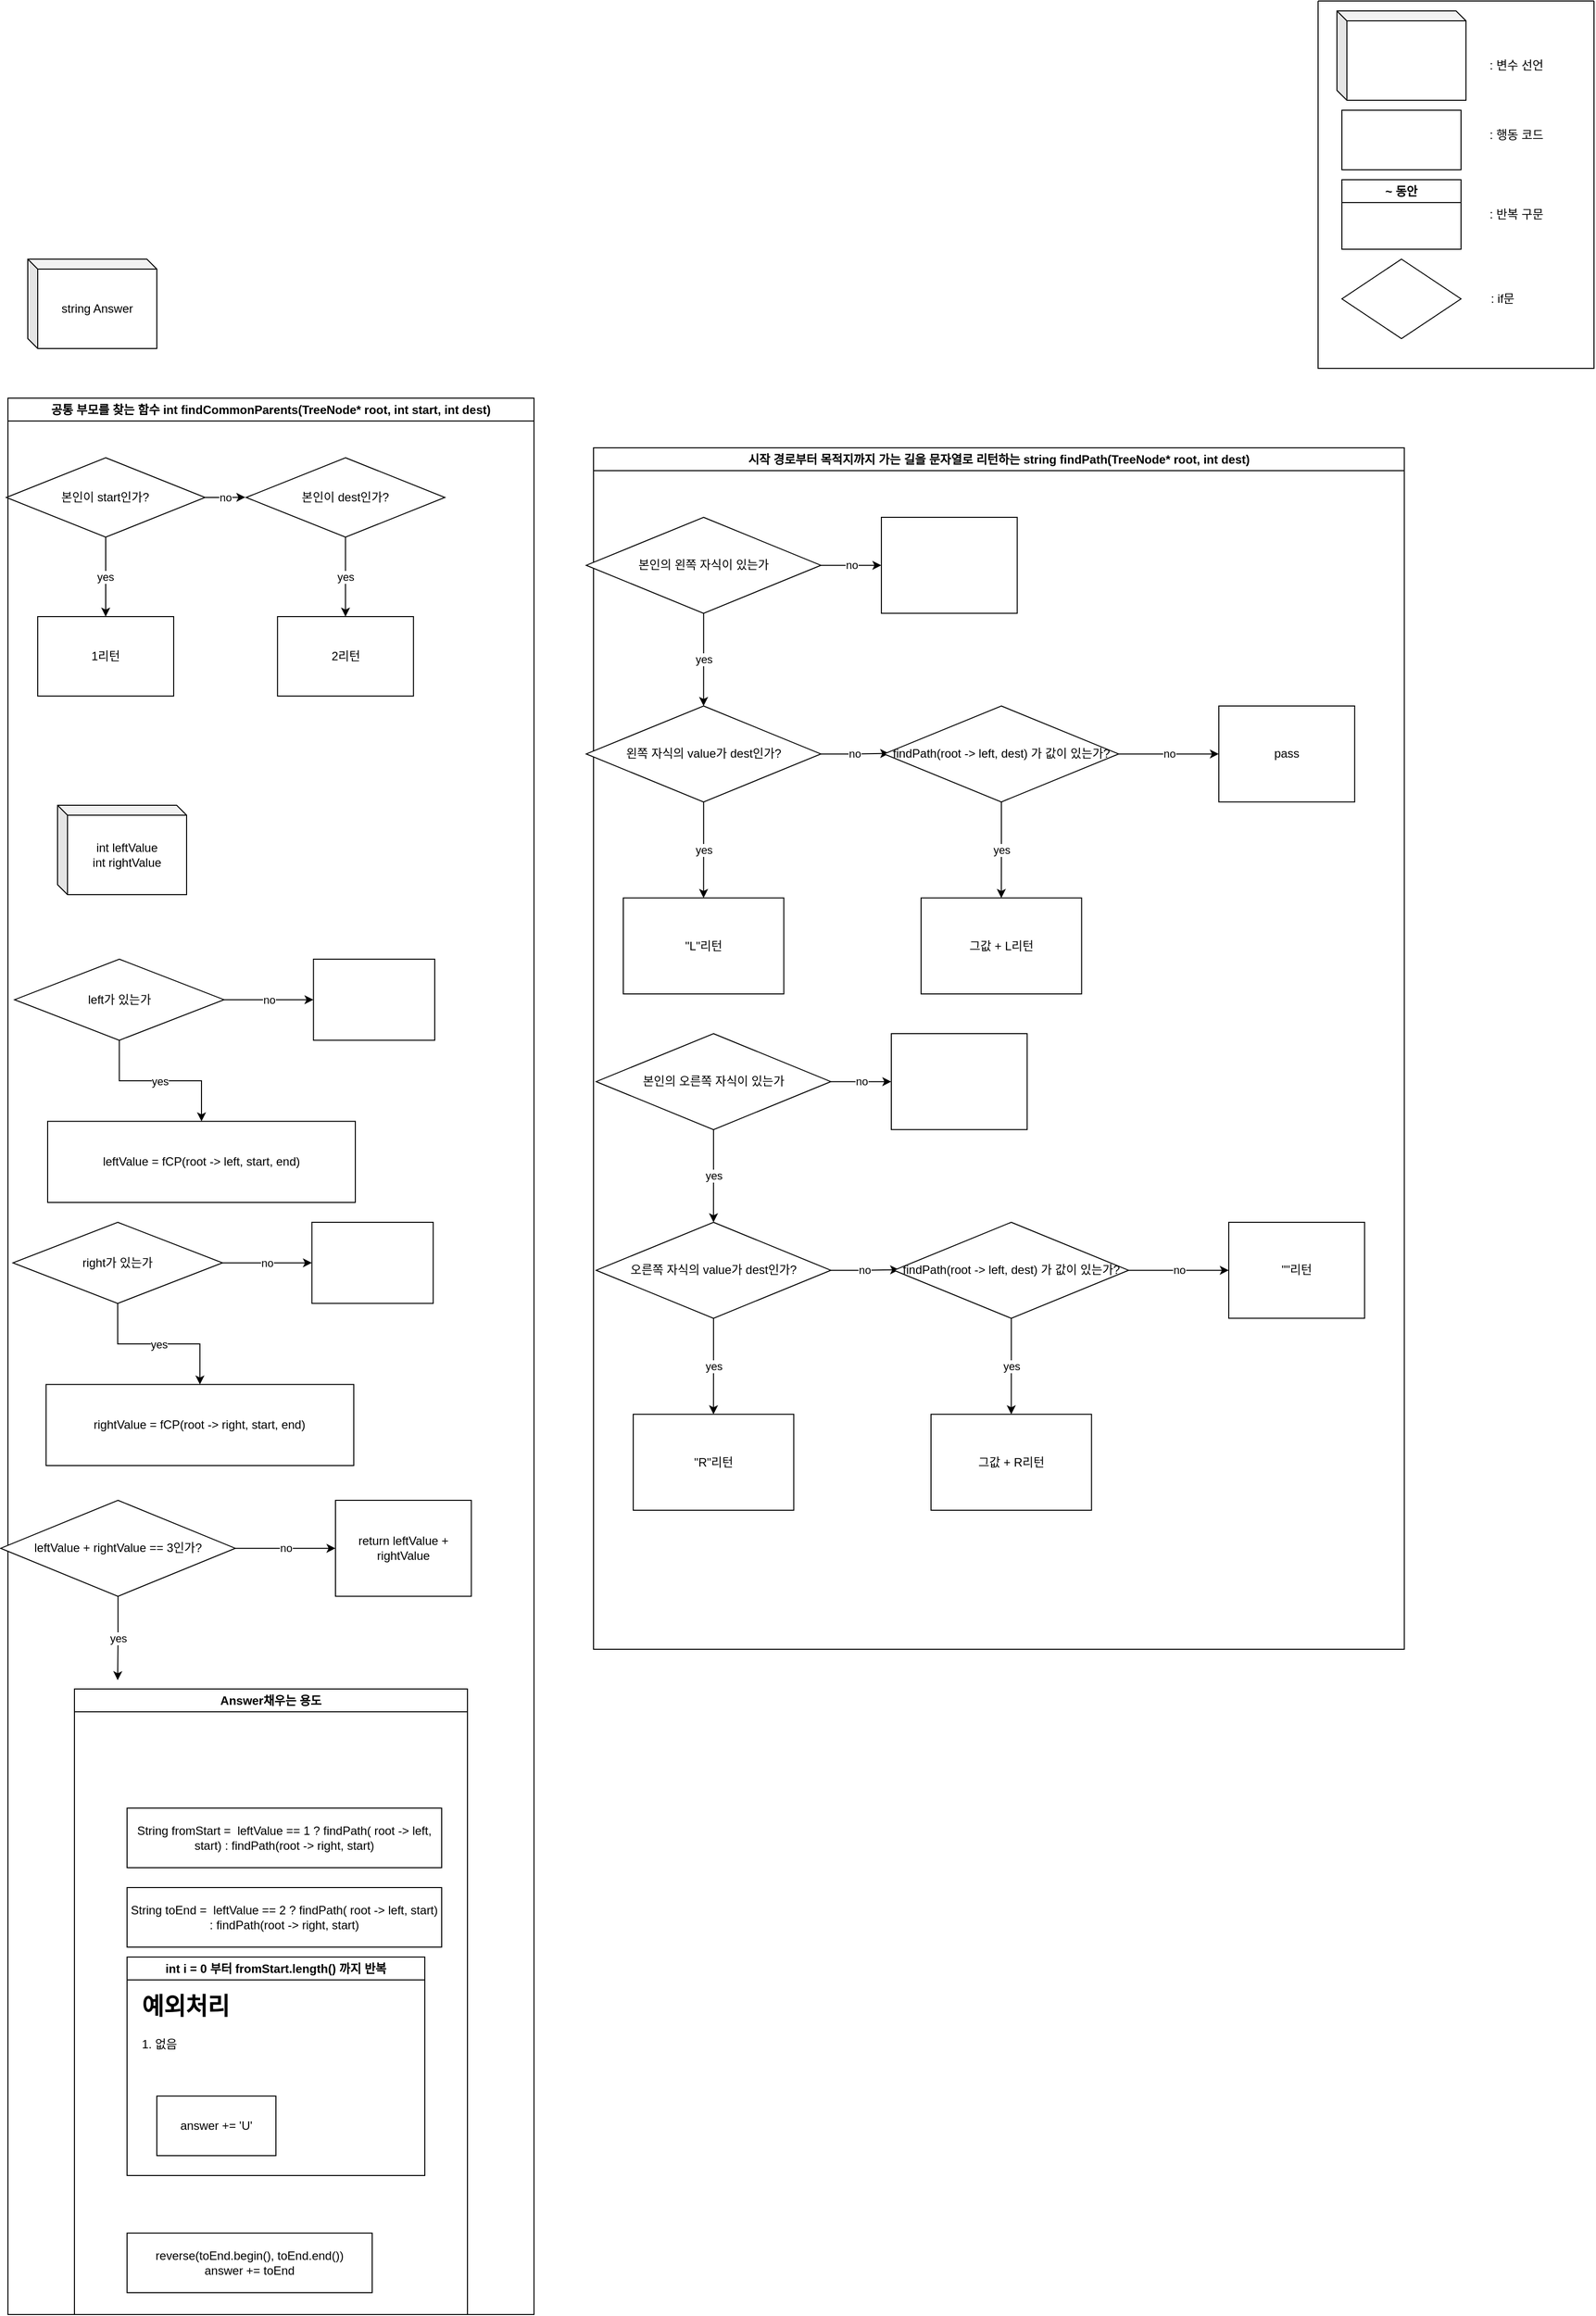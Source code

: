 <mxfile version="22.1.16" type="device">
  <diagram name="페이지-1" id="vFZV-8Xz_qSNKUM5Eom5">
    <mxGraphModel dx="2360" dy="1426" grid="1" gridSize="10" guides="1" tooltips="1" connect="1" arrows="1" fold="1" page="1" pageScale="1" pageWidth="827" pageHeight="1169" math="0" shadow="0">
      <root>
        <mxCell id="0" />
        <mxCell id="1" parent="0" />
        <mxCell id="wS15JxktMIJOWKV4Jcvi-1" value="" style="swimlane;startSize=0;" vertex="1" parent="1">
          <mxGeometry x="1350" y="30" width="278" height="370" as="geometry" />
        </mxCell>
        <mxCell id="wS15JxktMIJOWKV4Jcvi-2" value=": 변수 선언" style="text;html=1;align=center;verticalAlign=middle;whiteSpace=wrap;rounded=0;" vertex="1" parent="wS15JxktMIJOWKV4Jcvi-1">
          <mxGeometry x="170" y="50" width="60" height="30" as="geometry" />
        </mxCell>
        <mxCell id="wS15JxktMIJOWKV4Jcvi-3" value="" style="rounded=0;whiteSpace=wrap;html=1;" vertex="1" parent="wS15JxktMIJOWKV4Jcvi-1">
          <mxGeometry x="24" y="110" width="120" height="60" as="geometry" />
        </mxCell>
        <mxCell id="wS15JxktMIJOWKV4Jcvi-4" value=": 행동 코드" style="text;html=1;align=center;verticalAlign=middle;whiteSpace=wrap;rounded=0;" vertex="1" parent="wS15JxktMIJOWKV4Jcvi-1">
          <mxGeometry x="170" y="120" width="60" height="30" as="geometry" />
        </mxCell>
        <mxCell id="wS15JxktMIJOWKV4Jcvi-5" value="~ 동안" style="swimlane;whiteSpace=wrap;html=1;" vertex="1" parent="wS15JxktMIJOWKV4Jcvi-1">
          <mxGeometry x="24" y="180" width="120" height="70" as="geometry" />
        </mxCell>
        <mxCell id="wS15JxktMIJOWKV4Jcvi-6" value=": 반복 구문" style="text;html=1;align=center;verticalAlign=middle;whiteSpace=wrap;rounded=0;" vertex="1" parent="wS15JxktMIJOWKV4Jcvi-1">
          <mxGeometry x="170" y="200" width="60" height="30" as="geometry" />
        </mxCell>
        <mxCell id="wS15JxktMIJOWKV4Jcvi-7" value="" style="rhombus;whiteSpace=wrap;html=1;" vertex="1" parent="wS15JxktMIJOWKV4Jcvi-1">
          <mxGeometry x="24" y="260" width="120" height="80" as="geometry" />
        </mxCell>
        <mxCell id="wS15JxktMIJOWKV4Jcvi-8" value=": if문" style="text;html=1;align=center;verticalAlign=middle;whiteSpace=wrap;rounded=0;" vertex="1" parent="wS15JxktMIJOWKV4Jcvi-1">
          <mxGeometry x="156" y="285" width="60" height="30" as="geometry" />
        </mxCell>
        <mxCell id="wS15JxktMIJOWKV4Jcvi-9" value="" style="shape=cube;whiteSpace=wrap;html=1;boundedLbl=1;backgroundOutline=1;darkOpacity=0.05;darkOpacity2=0.1;size=10;" vertex="1" parent="wS15JxktMIJOWKV4Jcvi-1">
          <mxGeometry x="19" y="10" width="130" height="90" as="geometry" />
        </mxCell>
        <mxCell id="wS15JxktMIJOWKV4Jcvi-10" value="공통 부모를 찾는 함수 int findCommonParents(TreeNode* root, int start, int dest)" style="swimlane;whiteSpace=wrap;html=1;" vertex="1" parent="1">
          <mxGeometry x="30" y="430" width="530" height="1930" as="geometry" />
        </mxCell>
        <mxCell id="wS15JxktMIJOWKV4Jcvi-20" value="" style="group" vertex="1" connectable="0" parent="wS15JxktMIJOWKV4Jcvi-10">
          <mxGeometry x="30" y="60" width="380.201" height="330" as="geometry" />
        </mxCell>
        <mxCell id="wS15JxktMIJOWKV4Jcvi-21" value="본인이 start인가?" style="rhombus;whiteSpace=wrap;html=1;" vertex="1" parent="wS15JxktMIJOWKV4Jcvi-20">
          <mxGeometry x="-31.611" width="200.201" height="80.0" as="geometry" />
        </mxCell>
        <mxCell id="wS15JxktMIJOWKV4Jcvi-22" value="1리턴" style="whiteSpace=wrap;html=1;rounded=0;" vertex="1" parent="wS15JxktMIJOWKV4Jcvi-20">
          <mxGeometry y="160.0" width="136.98" height="80.0" as="geometry" />
        </mxCell>
        <mxCell id="wS15JxktMIJOWKV4Jcvi-23" value="yes" style="edgeStyle=orthogonalEdgeStyle;rounded=0;orthogonalLoop=1;jettySize=auto;html=1;" edge="1" parent="wS15JxktMIJOWKV4Jcvi-20" source="wS15JxktMIJOWKV4Jcvi-21" target="wS15JxktMIJOWKV4Jcvi-22">
          <mxGeometry relative="1" as="geometry" />
        </mxCell>
        <mxCell id="wS15JxktMIJOWKV4Jcvi-25" value="no" style="edgeStyle=orthogonalEdgeStyle;rounded=0;orthogonalLoop=1;jettySize=auto;html=1;entryX=-0.004;entryY=0.498;entryDx=0;entryDy=0;entryPerimeter=0;" edge="1" parent="wS15JxktMIJOWKV4Jcvi-20" source="wS15JxktMIJOWKV4Jcvi-21" target="wS15JxktMIJOWKV4Jcvi-33">
          <mxGeometry relative="1" as="geometry">
            <mxPoint x="280" y="90" as="targetPoint" />
          </mxGeometry>
        </mxCell>
        <mxCell id="wS15JxktMIJOWKV4Jcvi-33" value="본인이 dest인가?" style="rhombus;whiteSpace=wrap;html=1;" vertex="1" parent="wS15JxktMIJOWKV4Jcvi-20">
          <mxGeometry x="209.999" width="200.201" height="80.0" as="geometry" />
        </mxCell>
        <mxCell id="wS15JxktMIJOWKV4Jcvi-34" value="2리턴" style="whiteSpace=wrap;html=1;rounded=0;" vertex="1" parent="wS15JxktMIJOWKV4Jcvi-20">
          <mxGeometry x="241.61" y="160" width="136.98" height="80.0" as="geometry" />
        </mxCell>
        <mxCell id="wS15JxktMIJOWKV4Jcvi-35" value="yes" style="edgeStyle=orthogonalEdgeStyle;rounded=0;orthogonalLoop=1;jettySize=auto;html=1;" edge="1" parent="wS15JxktMIJOWKV4Jcvi-20" source="wS15JxktMIJOWKV4Jcvi-33" target="wS15JxktMIJOWKV4Jcvi-34">
          <mxGeometry relative="1" as="geometry" />
        </mxCell>
        <mxCell id="wS15JxktMIJOWKV4Jcvi-38" value="int leftValue&lt;br&gt;int rightValue" style="shape=cube;whiteSpace=wrap;html=1;boundedLbl=1;backgroundOutline=1;darkOpacity=0.05;darkOpacity2=0.1;size=10;" vertex="1" parent="wS15JxktMIJOWKV4Jcvi-10">
          <mxGeometry x="50" y="410" width="130" height="90" as="geometry" />
        </mxCell>
        <mxCell id="wS15JxktMIJOWKV4Jcvi-40" value="" style="group" vertex="1" connectable="0" parent="wS15JxktMIJOWKV4Jcvi-10">
          <mxGeometry x="40" y="565" width="390" height="245" as="geometry" />
        </mxCell>
        <mxCell id="wS15JxktMIJOWKV4Jcvi-41" value="left가 있는가" style="rhombus;whiteSpace=wrap;html=1;" vertex="1" parent="wS15JxktMIJOWKV4Jcvi-40">
          <mxGeometry x="-33.319" width="211.023" height="81.667" as="geometry" />
        </mxCell>
        <mxCell id="wS15JxktMIJOWKV4Jcvi-42" value="leftValue = fCP(root -&amp;gt; left, start, end)" style="whiteSpace=wrap;html=1;rounded=0;" vertex="1" parent="wS15JxktMIJOWKV4Jcvi-40">
          <mxGeometry y="163.33" width="310" height="81.67" as="geometry" />
        </mxCell>
        <mxCell id="wS15JxktMIJOWKV4Jcvi-43" value="yes" style="edgeStyle=orthogonalEdgeStyle;rounded=0;orthogonalLoop=1;jettySize=auto;html=1;" edge="1" parent="wS15JxktMIJOWKV4Jcvi-40" source="wS15JxktMIJOWKV4Jcvi-41" target="wS15JxktMIJOWKV4Jcvi-42">
          <mxGeometry relative="1" as="geometry" />
        </mxCell>
        <mxCell id="wS15JxktMIJOWKV4Jcvi-44" value="" style="whiteSpace=wrap;html=1;rounded=0;" vertex="1" parent="wS15JxktMIJOWKV4Jcvi-40">
          <mxGeometry x="267.829" width="122.171" height="81.667" as="geometry" />
        </mxCell>
        <mxCell id="wS15JxktMIJOWKV4Jcvi-45" value="no" style="edgeStyle=orthogonalEdgeStyle;rounded=0;orthogonalLoop=1;jettySize=auto;html=1;" edge="1" parent="wS15JxktMIJOWKV4Jcvi-40" source="wS15JxktMIJOWKV4Jcvi-41" target="wS15JxktMIJOWKV4Jcvi-44">
          <mxGeometry relative="1" as="geometry" />
        </mxCell>
        <mxCell id="wS15JxktMIJOWKV4Jcvi-46" value="" style="group" vertex="1" connectable="0" parent="wS15JxktMIJOWKV4Jcvi-10">
          <mxGeometry x="38.42" y="830" width="390" height="245" as="geometry" />
        </mxCell>
        <mxCell id="wS15JxktMIJOWKV4Jcvi-47" value="right가 있는가" style="rhombus;whiteSpace=wrap;html=1;" vertex="1" parent="wS15JxktMIJOWKV4Jcvi-46">
          <mxGeometry x="-33.319" width="211.023" height="81.667" as="geometry" />
        </mxCell>
        <mxCell id="wS15JxktMIJOWKV4Jcvi-48" value="rightValue = fCP(root -&amp;gt; right, start, end)" style="whiteSpace=wrap;html=1;rounded=0;" vertex="1" parent="wS15JxktMIJOWKV4Jcvi-46">
          <mxGeometry y="163.33" width="310" height="81.67" as="geometry" />
        </mxCell>
        <mxCell id="wS15JxktMIJOWKV4Jcvi-49" value="yes" style="edgeStyle=orthogonalEdgeStyle;rounded=0;orthogonalLoop=1;jettySize=auto;html=1;" edge="1" parent="wS15JxktMIJOWKV4Jcvi-46" source="wS15JxktMIJOWKV4Jcvi-47" target="wS15JxktMIJOWKV4Jcvi-48">
          <mxGeometry relative="1" as="geometry" />
        </mxCell>
        <mxCell id="wS15JxktMIJOWKV4Jcvi-50" value="" style="whiteSpace=wrap;html=1;rounded=0;" vertex="1" parent="wS15JxktMIJOWKV4Jcvi-46">
          <mxGeometry x="267.829" width="122.171" height="81.667" as="geometry" />
        </mxCell>
        <mxCell id="wS15JxktMIJOWKV4Jcvi-51" value="no" style="edgeStyle=orthogonalEdgeStyle;rounded=0;orthogonalLoop=1;jettySize=auto;html=1;" edge="1" parent="wS15JxktMIJOWKV4Jcvi-46" source="wS15JxktMIJOWKV4Jcvi-47" target="wS15JxktMIJOWKV4Jcvi-50">
          <mxGeometry relative="1" as="geometry" />
        </mxCell>
        <mxCell id="wS15JxktMIJOWKV4Jcvi-54" value="leftValue + rightValue == 3인가?" style="rhombus;whiteSpace=wrap;html=1;" vertex="1" parent="wS15JxktMIJOWKV4Jcvi-10">
          <mxGeometry x="-7.322" y="1110" width="236.373" height="96.667" as="geometry" />
        </mxCell>
        <mxCell id="wS15JxktMIJOWKV4Jcvi-56" value="yes" style="edgeStyle=orthogonalEdgeStyle;rounded=0;orthogonalLoop=1;jettySize=auto;html=1;entryX=0.11;entryY=-0.014;entryDx=0;entryDy=0;entryPerimeter=0;" edge="1" parent="wS15JxktMIJOWKV4Jcvi-10" source="wS15JxktMIJOWKV4Jcvi-54" target="wS15JxktMIJOWKV4Jcvi-60">
          <mxGeometry relative="1" as="geometry">
            <mxPoint x="110.9" y="1303.333" as="targetPoint" />
          </mxGeometry>
        </mxCell>
        <mxCell id="wS15JxktMIJOWKV4Jcvi-57" value="return leftValue + rightValue" style="whiteSpace=wrap;html=1;rounded=0;" vertex="1" parent="wS15JxktMIJOWKV4Jcvi-10">
          <mxGeometry x="330.003" y="1110" width="136.847" height="96.667" as="geometry" />
        </mxCell>
        <mxCell id="wS15JxktMIJOWKV4Jcvi-58" value="no" style="edgeStyle=orthogonalEdgeStyle;rounded=0;orthogonalLoop=1;jettySize=auto;html=1;" edge="1" parent="wS15JxktMIJOWKV4Jcvi-10" source="wS15JxktMIJOWKV4Jcvi-54" target="wS15JxktMIJOWKV4Jcvi-57">
          <mxGeometry relative="1" as="geometry" />
        </mxCell>
        <mxCell id="wS15JxktMIJOWKV4Jcvi-60" value="Answer채우는 용도" style="swimlane;whiteSpace=wrap;html=1;startSize=23;" vertex="1" parent="wS15JxktMIJOWKV4Jcvi-10">
          <mxGeometry x="67" y="1300" width="396" height="630" as="geometry" />
        </mxCell>
        <mxCell id="wS15JxktMIJOWKV4Jcvi-97" value="String fromStart =&amp;nbsp; leftValue == 1 ? findPath( root -&amp;gt; left, start) : findPath(root -&amp;gt; right, start)" style="rounded=0;whiteSpace=wrap;html=1;" vertex="1" parent="wS15JxktMIJOWKV4Jcvi-60">
          <mxGeometry x="53" y="120" width="317" height="60" as="geometry" />
        </mxCell>
        <mxCell id="wS15JxktMIJOWKV4Jcvi-99" value="String toEnd =&amp;nbsp; leftValue == 2 ? findPath( root -&amp;gt; left, start) : findPath(root -&amp;gt; right, start)" style="rounded=0;whiteSpace=wrap;html=1;" vertex="1" parent="wS15JxktMIJOWKV4Jcvi-60">
          <mxGeometry x="53" y="200" width="317" height="60" as="geometry" />
        </mxCell>
        <mxCell id="wS15JxktMIJOWKV4Jcvi-100" value="reverse(toEnd.begin(), toEnd.end())&lt;br&gt;answer += toEnd" style="rounded=0;whiteSpace=wrap;html=1;" vertex="1" parent="wS15JxktMIJOWKV4Jcvi-60">
          <mxGeometry x="53" y="548" width="247" height="60" as="geometry" />
        </mxCell>
        <mxCell id="wS15JxktMIJOWKV4Jcvi-101" value="int i = 0 부터 fromStart.length() 까지 반복" style="swimlane;whiteSpace=wrap;html=1;" vertex="1" parent="wS15JxktMIJOWKV4Jcvi-60">
          <mxGeometry x="53" y="270" width="300" height="220" as="geometry" />
        </mxCell>
        <mxCell id="wS15JxktMIJOWKV4Jcvi-102" value="&lt;h1&gt;예외처리&lt;/h1&gt;&lt;p&gt;1. 없음&lt;/p&gt;" style="text;html=1;strokeColor=none;fillColor=none;spacing=5;spacingTop=-20;whiteSpace=wrap;overflow=hidden;rounded=0;" vertex="1" parent="wS15JxktMIJOWKV4Jcvi-101">
          <mxGeometry x="10" y="30" width="386" height="120" as="geometry" />
        </mxCell>
        <mxCell id="wS15JxktMIJOWKV4Jcvi-105" value="answer += &#39;U&#39;" style="rounded=0;whiteSpace=wrap;html=1;" vertex="1" parent="wS15JxktMIJOWKV4Jcvi-101">
          <mxGeometry x="30" y="140" width="120" height="60" as="geometry" />
        </mxCell>
        <mxCell id="wS15JxktMIJOWKV4Jcvi-59" value="string Answer" style="shape=cube;whiteSpace=wrap;html=1;boundedLbl=1;backgroundOutline=1;darkOpacity=0.05;darkOpacity2=0.1;size=10;" vertex="1" parent="1">
          <mxGeometry x="50" y="290" width="130" height="90" as="geometry" />
        </mxCell>
        <mxCell id="wS15JxktMIJOWKV4Jcvi-61" value="시작 경로부터 목적지까지 가는 길을 문자열로 리턴하는 string findPath(TreeNode* root, int dest)" style="swimlane;whiteSpace=wrap;html=1;" vertex="1" parent="1">
          <mxGeometry x="620" y="480" width="816.85" height="1210" as="geometry" />
        </mxCell>
        <mxCell id="wS15JxktMIJOWKV4Jcvi-62" value="" style="group" vertex="1" connectable="0" parent="wS15JxktMIJOWKV4Jcvi-61">
          <mxGeometry x="30" y="70" width="766.85" height="480" as="geometry" />
        </mxCell>
        <mxCell id="wS15JxktMIJOWKV4Jcvi-63" value="본인의 왼쪽 자식이 있는가" style="rhombus;whiteSpace=wrap;html=1;" vertex="1" parent="wS15JxktMIJOWKV4Jcvi-62">
          <mxGeometry x="-37.322" width="236.373" height="96.667" as="geometry" />
        </mxCell>
        <mxCell id="wS15JxktMIJOWKV4Jcvi-65" value="yes" style="edgeStyle=orthogonalEdgeStyle;rounded=0;orthogonalLoop=1;jettySize=auto;html=1;entryX=0.5;entryY=0;entryDx=0;entryDy=0;entryPerimeter=0;" edge="1" parent="wS15JxktMIJOWKV4Jcvi-62" source="wS15JxktMIJOWKV4Jcvi-63" target="wS15JxktMIJOWKV4Jcvi-70">
          <mxGeometry relative="1" as="geometry">
            <mxPoint x="80.857" y="193.333" as="targetPoint" />
          </mxGeometry>
        </mxCell>
        <mxCell id="wS15JxktMIJOWKV4Jcvi-66" value="" style="whiteSpace=wrap;html=1;rounded=0;" vertex="1" parent="wS15JxktMIJOWKV4Jcvi-62">
          <mxGeometry x="260.003" width="136.847" height="96.667" as="geometry" />
        </mxCell>
        <mxCell id="wS15JxktMIJOWKV4Jcvi-67" value="no" style="edgeStyle=orthogonalEdgeStyle;rounded=0;orthogonalLoop=1;jettySize=auto;html=1;" edge="1" parent="wS15JxktMIJOWKV4Jcvi-62" source="wS15JxktMIJOWKV4Jcvi-63" target="wS15JxktMIJOWKV4Jcvi-66">
          <mxGeometry relative="1" as="geometry" />
        </mxCell>
        <mxCell id="wS15JxktMIJOWKV4Jcvi-69" value="" style="group" vertex="1" connectable="0" parent="wS15JxktMIJOWKV4Jcvi-62">
          <mxGeometry y="190" width="766.85" height="290" as="geometry" />
        </mxCell>
        <mxCell id="wS15JxktMIJOWKV4Jcvi-70" value="왼쪽 자식의 value가 dest인가?" style="rhombus;whiteSpace=wrap;html=1;" vertex="1" parent="wS15JxktMIJOWKV4Jcvi-69">
          <mxGeometry x="-37.32" width="236.37" height="96.67" as="geometry" />
        </mxCell>
        <mxCell id="wS15JxktMIJOWKV4Jcvi-71" value="&quot;L&quot;리턴" style="whiteSpace=wrap;html=1;rounded=0;" vertex="1" parent="wS15JxktMIJOWKV4Jcvi-69">
          <mxGeometry y="193.333" width="161.729" height="96.667" as="geometry" />
        </mxCell>
        <mxCell id="wS15JxktMIJOWKV4Jcvi-72" value="yes" style="edgeStyle=orthogonalEdgeStyle;rounded=0;orthogonalLoop=1;jettySize=auto;html=1;" edge="1" parent="wS15JxktMIJOWKV4Jcvi-69" source="wS15JxktMIJOWKV4Jcvi-70" target="wS15JxktMIJOWKV4Jcvi-71">
          <mxGeometry relative="1" as="geometry" />
        </mxCell>
        <mxCell id="wS15JxktMIJOWKV4Jcvi-74" value="no" style="edgeStyle=orthogonalEdgeStyle;rounded=0;orthogonalLoop=1;jettySize=auto;html=1;entryX=0.022;entryY=0.494;entryDx=0;entryDy=0;entryPerimeter=0;" edge="1" parent="wS15JxktMIJOWKV4Jcvi-69" source="wS15JxktMIJOWKV4Jcvi-70" target="wS15JxktMIJOWKV4Jcvi-76">
          <mxGeometry relative="1" as="geometry">
            <mxPoint x="300.0" y="48.335" as="targetPoint" />
          </mxGeometry>
        </mxCell>
        <mxCell id="wS15JxktMIJOWKV4Jcvi-75" value="" style="group" vertex="1" connectable="0" parent="wS15JxktMIJOWKV4Jcvi-69">
          <mxGeometry x="300" width="436.85" height="290" as="geometry" />
        </mxCell>
        <mxCell id="wS15JxktMIJOWKV4Jcvi-77" value="그값 + L리턴" style="whiteSpace=wrap;html=1;rounded=0;" vertex="1" parent="wS15JxktMIJOWKV4Jcvi-75">
          <mxGeometry y="193.333" width="161.729" height="96.667" as="geometry" />
        </mxCell>
        <mxCell id="wS15JxktMIJOWKV4Jcvi-79" value="pass" style="whiteSpace=wrap;html=1;rounded=0;" vertex="1" parent="wS15JxktMIJOWKV4Jcvi-75">
          <mxGeometry x="300.003" width="136.847" height="96.667" as="geometry" />
        </mxCell>
        <mxCell id="wS15JxktMIJOWKV4Jcvi-76" value="findPath(root -&amp;gt; left, dest) 가 값이 있는가?" style="rhombus;whiteSpace=wrap;html=1;" vertex="1" parent="wS15JxktMIJOWKV4Jcvi-75">
          <mxGeometry x="-37.322" width="236.373" height="96.667" as="geometry" />
        </mxCell>
        <mxCell id="wS15JxktMIJOWKV4Jcvi-78" value="yes" style="edgeStyle=orthogonalEdgeStyle;rounded=0;orthogonalLoop=1;jettySize=auto;html=1;" edge="1" parent="wS15JxktMIJOWKV4Jcvi-75" source="wS15JxktMIJOWKV4Jcvi-76" target="wS15JxktMIJOWKV4Jcvi-77">
          <mxGeometry relative="1" as="geometry" />
        </mxCell>
        <mxCell id="wS15JxktMIJOWKV4Jcvi-80" value="no" style="edgeStyle=orthogonalEdgeStyle;rounded=0;orthogonalLoop=1;jettySize=auto;html=1;" edge="1" parent="wS15JxktMIJOWKV4Jcvi-75" source="wS15JxktMIJOWKV4Jcvi-76" target="wS15JxktMIJOWKV4Jcvi-79">
          <mxGeometry relative="1" as="geometry" />
        </mxCell>
        <mxCell id="wS15JxktMIJOWKV4Jcvi-81" value="" style="group" vertex="1" connectable="0" parent="wS15JxktMIJOWKV4Jcvi-61">
          <mxGeometry x="40" y="590" width="766.85" height="480" as="geometry" />
        </mxCell>
        <mxCell id="wS15JxktMIJOWKV4Jcvi-82" value="본인의 오른쪽 자식이 있는가" style="rhombus;whiteSpace=wrap;html=1;" vertex="1" parent="wS15JxktMIJOWKV4Jcvi-81">
          <mxGeometry x="-37.322" width="236.373" height="96.667" as="geometry" />
        </mxCell>
        <mxCell id="wS15JxktMIJOWKV4Jcvi-83" value="yes" style="edgeStyle=orthogonalEdgeStyle;rounded=0;orthogonalLoop=1;jettySize=auto;html=1;entryX=0.5;entryY=0;entryDx=0;entryDy=0;entryPerimeter=0;" edge="1" parent="wS15JxktMIJOWKV4Jcvi-81" source="wS15JxktMIJOWKV4Jcvi-82" target="wS15JxktMIJOWKV4Jcvi-87">
          <mxGeometry relative="1" as="geometry">
            <mxPoint x="80.857" y="193.333" as="targetPoint" />
          </mxGeometry>
        </mxCell>
        <mxCell id="wS15JxktMIJOWKV4Jcvi-84" value="" style="whiteSpace=wrap;html=1;rounded=0;" vertex="1" parent="wS15JxktMIJOWKV4Jcvi-81">
          <mxGeometry x="260.003" width="136.847" height="96.667" as="geometry" />
        </mxCell>
        <mxCell id="wS15JxktMIJOWKV4Jcvi-85" value="no" style="edgeStyle=orthogonalEdgeStyle;rounded=0;orthogonalLoop=1;jettySize=auto;html=1;" edge="1" parent="wS15JxktMIJOWKV4Jcvi-81" source="wS15JxktMIJOWKV4Jcvi-82" target="wS15JxktMIJOWKV4Jcvi-84">
          <mxGeometry relative="1" as="geometry" />
        </mxCell>
        <mxCell id="wS15JxktMIJOWKV4Jcvi-86" value="" style="group" vertex="1" connectable="0" parent="wS15JxktMIJOWKV4Jcvi-81">
          <mxGeometry y="190" width="766.85" height="290" as="geometry" />
        </mxCell>
        <mxCell id="wS15JxktMIJOWKV4Jcvi-87" value="오른쪽 자식의 value가 dest인가?" style="rhombus;whiteSpace=wrap;html=1;" vertex="1" parent="wS15JxktMIJOWKV4Jcvi-86">
          <mxGeometry x="-37.32" width="236.37" height="96.67" as="geometry" />
        </mxCell>
        <mxCell id="wS15JxktMIJOWKV4Jcvi-88" value="&quot;R&quot;리턴" style="whiteSpace=wrap;html=1;rounded=0;" vertex="1" parent="wS15JxktMIJOWKV4Jcvi-86">
          <mxGeometry y="193.333" width="161.729" height="96.667" as="geometry" />
        </mxCell>
        <mxCell id="wS15JxktMIJOWKV4Jcvi-89" value="yes" style="edgeStyle=orthogonalEdgeStyle;rounded=0;orthogonalLoop=1;jettySize=auto;html=1;" edge="1" parent="wS15JxktMIJOWKV4Jcvi-86" source="wS15JxktMIJOWKV4Jcvi-87" target="wS15JxktMIJOWKV4Jcvi-88">
          <mxGeometry relative="1" as="geometry" />
        </mxCell>
        <mxCell id="wS15JxktMIJOWKV4Jcvi-90" value="no" style="edgeStyle=orthogonalEdgeStyle;rounded=0;orthogonalLoop=1;jettySize=auto;html=1;entryX=0.022;entryY=0.494;entryDx=0;entryDy=0;entryPerimeter=0;" edge="1" parent="wS15JxktMIJOWKV4Jcvi-86" source="wS15JxktMIJOWKV4Jcvi-87" target="wS15JxktMIJOWKV4Jcvi-94">
          <mxGeometry relative="1" as="geometry">
            <mxPoint x="300.0" y="48.335" as="targetPoint" />
          </mxGeometry>
        </mxCell>
        <mxCell id="wS15JxktMIJOWKV4Jcvi-91" value="" style="group" vertex="1" connectable="0" parent="wS15JxktMIJOWKV4Jcvi-86">
          <mxGeometry x="300" width="436.85" height="290" as="geometry" />
        </mxCell>
        <mxCell id="wS15JxktMIJOWKV4Jcvi-92" value="그값 + R리턴" style="whiteSpace=wrap;html=1;rounded=0;" vertex="1" parent="wS15JxktMIJOWKV4Jcvi-91">
          <mxGeometry y="193.333" width="161.729" height="96.667" as="geometry" />
        </mxCell>
        <mxCell id="wS15JxktMIJOWKV4Jcvi-93" value="&quot;&quot;리턴" style="whiteSpace=wrap;html=1;rounded=0;" vertex="1" parent="wS15JxktMIJOWKV4Jcvi-91">
          <mxGeometry x="300.003" width="136.847" height="96.667" as="geometry" />
        </mxCell>
        <mxCell id="wS15JxktMIJOWKV4Jcvi-94" value="findPath(root -&amp;gt; left, dest) 가 값이 있는가?" style="rhombus;whiteSpace=wrap;html=1;" vertex="1" parent="wS15JxktMIJOWKV4Jcvi-91">
          <mxGeometry x="-37.322" width="236.373" height="96.667" as="geometry" />
        </mxCell>
        <mxCell id="wS15JxktMIJOWKV4Jcvi-95" value="yes" style="edgeStyle=orthogonalEdgeStyle;rounded=0;orthogonalLoop=1;jettySize=auto;html=1;" edge="1" parent="wS15JxktMIJOWKV4Jcvi-91" source="wS15JxktMIJOWKV4Jcvi-94" target="wS15JxktMIJOWKV4Jcvi-92">
          <mxGeometry relative="1" as="geometry" />
        </mxCell>
        <mxCell id="wS15JxktMIJOWKV4Jcvi-96" value="no" style="edgeStyle=orthogonalEdgeStyle;rounded=0;orthogonalLoop=1;jettySize=auto;html=1;" edge="1" parent="wS15JxktMIJOWKV4Jcvi-91" source="wS15JxktMIJOWKV4Jcvi-94" target="wS15JxktMIJOWKV4Jcvi-93">
          <mxGeometry relative="1" as="geometry" />
        </mxCell>
      </root>
    </mxGraphModel>
  </diagram>
</mxfile>
